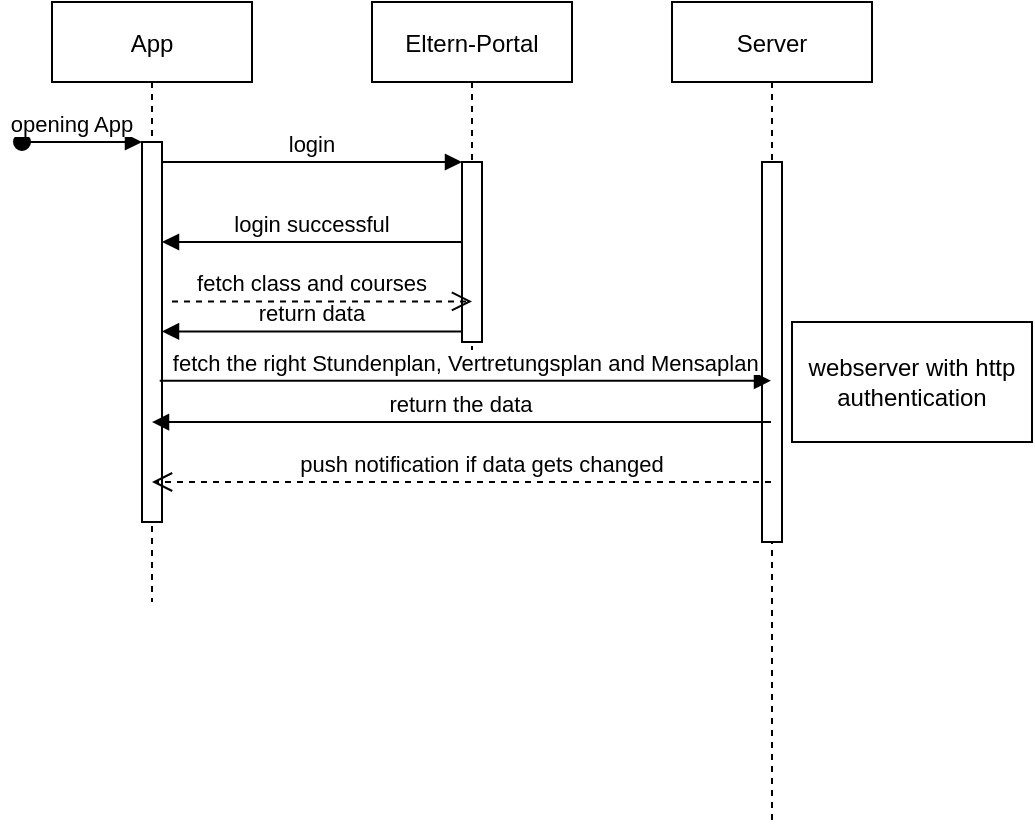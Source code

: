 <mxfile version="18.0.1" type="github">
  <diagram id="kgpKYQtTHZ0yAKxKKP6v" name="Page-1">
    <mxGraphModel dx="813" dy="449" grid="1" gridSize="10" guides="1" tooltips="1" connect="1" arrows="1" fold="1" page="1" pageScale="1" pageWidth="850" pageHeight="1100" math="0" shadow="0">
      <root>
        <mxCell id="0" />
        <mxCell id="1" parent="0" />
        <mxCell id="3nuBFxr9cyL0pnOWT2aG-1" value="App" style="shape=umlLifeline;perimeter=lifelinePerimeter;container=1;collapsible=0;recursiveResize=0;rounded=0;shadow=0;strokeWidth=1;" parent="1" vertex="1">
          <mxGeometry x="120" y="80" width="100" height="300" as="geometry" />
        </mxCell>
        <mxCell id="3nuBFxr9cyL0pnOWT2aG-2" value="" style="points=[];perimeter=orthogonalPerimeter;rounded=0;shadow=0;strokeWidth=1;" parent="3nuBFxr9cyL0pnOWT2aG-1" vertex="1">
          <mxGeometry x="45" y="70" width="10" height="190" as="geometry" />
        </mxCell>
        <mxCell id="3nuBFxr9cyL0pnOWT2aG-3" value="opening App" style="verticalAlign=bottom;startArrow=oval;endArrow=block;startSize=8;shadow=0;strokeWidth=1;" parent="3nuBFxr9cyL0pnOWT2aG-1" target="3nuBFxr9cyL0pnOWT2aG-2" edge="1">
          <mxGeometry x="-0.167" relative="1" as="geometry">
            <mxPoint x="-15" y="70" as="sourcePoint" />
            <mxPoint as="offset" />
          </mxGeometry>
        </mxCell>
        <mxCell id="o_8EKzmnxC8pNO5CQ11d-4" value="return data" style="verticalAlign=bottom;endArrow=block;entryX=1;entryY=0;shadow=0;strokeWidth=1;" edge="1" parent="3nuBFxr9cyL0pnOWT2aG-1">
          <mxGeometry relative="1" as="geometry">
            <mxPoint x="205" y="164.71" as="sourcePoint" />
            <mxPoint x="55" y="164.71" as="targetPoint" />
          </mxGeometry>
        </mxCell>
        <mxCell id="3nuBFxr9cyL0pnOWT2aG-5" value="Eltern-Portal" style="shape=umlLifeline;perimeter=lifelinePerimeter;container=1;collapsible=0;recursiveResize=0;rounded=0;shadow=0;strokeWidth=1;" parent="1" vertex="1">
          <mxGeometry x="280" y="80" width="100" height="180" as="geometry" />
        </mxCell>
        <mxCell id="3nuBFxr9cyL0pnOWT2aG-6" value="" style="points=[];perimeter=orthogonalPerimeter;rounded=0;shadow=0;strokeWidth=1;" parent="3nuBFxr9cyL0pnOWT2aG-5" vertex="1">
          <mxGeometry x="45" y="80" width="10" height="90" as="geometry" />
        </mxCell>
        <mxCell id="3nuBFxr9cyL0pnOWT2aG-8" value="login" style="verticalAlign=bottom;endArrow=block;entryX=0;entryY=0;shadow=0;strokeWidth=1;" parent="1" source="3nuBFxr9cyL0pnOWT2aG-2" target="3nuBFxr9cyL0pnOWT2aG-6" edge="1">
          <mxGeometry relative="1" as="geometry">
            <mxPoint x="275" y="160" as="sourcePoint" />
          </mxGeometry>
        </mxCell>
        <mxCell id="3nuBFxr9cyL0pnOWT2aG-9" value="login successful" style="verticalAlign=bottom;endArrow=block;entryX=1;entryY=0;shadow=0;strokeWidth=1;" parent="1" source="3nuBFxr9cyL0pnOWT2aG-6" edge="1">
          <mxGeometry relative="1" as="geometry">
            <mxPoint x="240" y="200" as="sourcePoint" />
            <mxPoint x="175" y="200" as="targetPoint" />
          </mxGeometry>
        </mxCell>
        <mxCell id="o_8EKzmnxC8pNO5CQ11d-1" value="Server" style="shape=umlLifeline;perimeter=lifelinePerimeter;container=1;collapsible=0;recursiveResize=0;rounded=0;shadow=0;strokeWidth=1;" vertex="1" parent="1">
          <mxGeometry x="430" y="80" width="100" height="410" as="geometry" />
        </mxCell>
        <mxCell id="o_8EKzmnxC8pNO5CQ11d-2" value="" style="points=[];perimeter=orthogonalPerimeter;rounded=0;shadow=0;strokeWidth=1;" vertex="1" parent="o_8EKzmnxC8pNO5CQ11d-1">
          <mxGeometry x="45" y="80" width="10" height="190" as="geometry" />
        </mxCell>
        <mxCell id="o_8EKzmnxC8pNO5CQ11d-3" value="fetch class and courses" style="verticalAlign=bottom;endArrow=open;dashed=1;endSize=8;exitX=1;exitY=0.95;shadow=0;strokeWidth=1;" edge="1" parent="1">
          <mxGeometry x="-0.067" relative="1" as="geometry">
            <mxPoint x="330" y="229.71" as="targetPoint" />
            <mxPoint x="180" y="229.71" as="sourcePoint" />
            <mxPoint as="offset" />
          </mxGeometry>
        </mxCell>
        <mxCell id="o_8EKzmnxC8pNO5CQ11d-6" value="fetch the right Stundenplan, Vertretungsplan and Mensaplan" style="verticalAlign=bottom;endArrow=block;shadow=0;strokeWidth=1;exitX=0.886;exitY=0.628;exitDx=0;exitDy=0;exitPerimeter=0;" edge="1" parent="1" source="3nuBFxr9cyL0pnOWT2aG-2" target="o_8EKzmnxC8pNO5CQ11d-1">
          <mxGeometry relative="1" as="geometry">
            <mxPoint x="180" y="270" as="sourcePoint" />
            <mxPoint x="330" y="270" as="targetPoint" />
          </mxGeometry>
        </mxCell>
        <mxCell id="o_8EKzmnxC8pNO5CQ11d-7" value="return the data" style="verticalAlign=bottom;endArrow=block;entryX=0.5;entryY=0.737;shadow=0;strokeWidth=1;entryDx=0;entryDy=0;entryPerimeter=0;" edge="1" parent="1" source="o_8EKzmnxC8pNO5CQ11d-1" target="3nuBFxr9cyL0pnOWT2aG-2">
          <mxGeometry relative="1" as="geometry">
            <mxPoint x="330" y="290" as="sourcePoint" />
            <mxPoint x="180" y="290" as="targetPoint" />
          </mxGeometry>
        </mxCell>
        <mxCell id="o_8EKzmnxC8pNO5CQ11d-10" value="webserver with http authentication" style="rounded=0;whiteSpace=wrap;html=1;" vertex="1" parent="1">
          <mxGeometry x="490" y="240" width="120" height="60" as="geometry" />
        </mxCell>
        <mxCell id="o_8EKzmnxC8pNO5CQ11d-11" value="push notification if data gets changed" style="verticalAlign=bottom;endArrow=open;dashed=1;endSize=8;shadow=0;strokeWidth=1;" edge="1" parent="1" source="o_8EKzmnxC8pNO5CQ11d-1">
          <mxGeometry x="-0.067" relative="1" as="geometry">
            <mxPoint x="170" y="320" as="targetPoint" />
            <mxPoint x="280" y="320.0" as="sourcePoint" />
            <mxPoint as="offset" />
          </mxGeometry>
        </mxCell>
      </root>
    </mxGraphModel>
  </diagram>
</mxfile>
